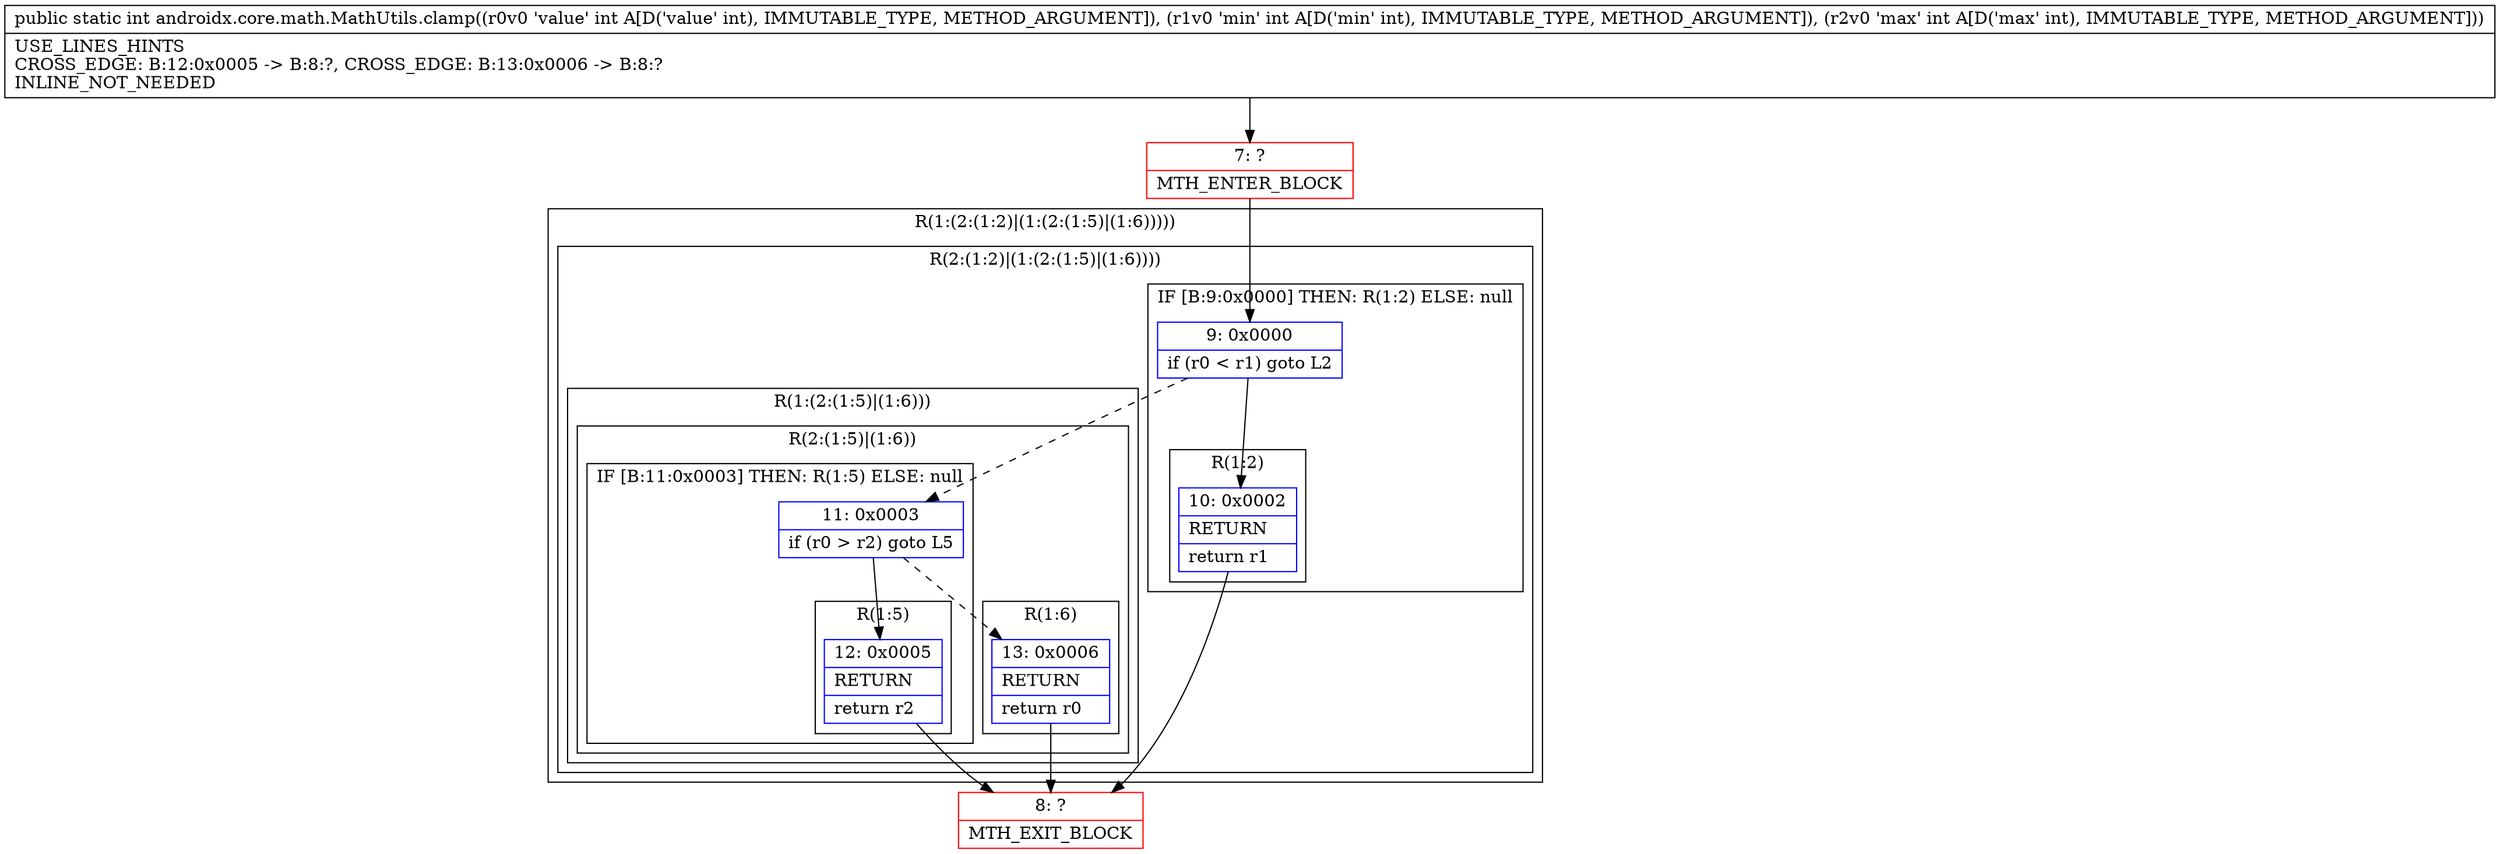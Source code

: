 digraph "CFG forandroidx.core.math.MathUtils.clamp(III)I" {
subgraph cluster_Region_647263976 {
label = "R(1:(2:(1:2)|(1:(2:(1:5)|(1:6)))))";
node [shape=record,color=blue];
subgraph cluster_Region_321501487 {
label = "R(2:(1:2)|(1:(2:(1:5)|(1:6))))";
node [shape=record,color=blue];
subgraph cluster_IfRegion_1187186583 {
label = "IF [B:9:0x0000] THEN: R(1:2) ELSE: null";
node [shape=record,color=blue];
Node_9 [shape=record,label="{9\:\ 0x0000|if (r0 \< r1) goto L2\l}"];
subgraph cluster_Region_140864945 {
label = "R(1:2)";
node [shape=record,color=blue];
Node_10 [shape=record,label="{10\:\ 0x0002|RETURN\l|return r1\l}"];
}
}
subgraph cluster_Region_230910307 {
label = "R(1:(2:(1:5)|(1:6)))";
node [shape=record,color=blue];
subgraph cluster_Region_1409108277 {
label = "R(2:(1:5)|(1:6))";
node [shape=record,color=blue];
subgraph cluster_IfRegion_232526690 {
label = "IF [B:11:0x0003] THEN: R(1:5) ELSE: null";
node [shape=record,color=blue];
Node_11 [shape=record,label="{11\:\ 0x0003|if (r0 \> r2) goto L5\l}"];
subgraph cluster_Region_779616141 {
label = "R(1:5)";
node [shape=record,color=blue];
Node_12 [shape=record,label="{12\:\ 0x0005|RETURN\l|return r2\l}"];
}
}
subgraph cluster_Region_954798929 {
label = "R(1:6)";
node [shape=record,color=blue];
Node_13 [shape=record,label="{13\:\ 0x0006|RETURN\l|return r0\l}"];
}
}
}
}
}
Node_7 [shape=record,color=red,label="{7\:\ ?|MTH_ENTER_BLOCK\l}"];
Node_8 [shape=record,color=red,label="{8\:\ ?|MTH_EXIT_BLOCK\l}"];
MethodNode[shape=record,label="{public static int androidx.core.math.MathUtils.clamp((r0v0 'value' int A[D('value' int), IMMUTABLE_TYPE, METHOD_ARGUMENT]), (r1v0 'min' int A[D('min' int), IMMUTABLE_TYPE, METHOD_ARGUMENT]), (r2v0 'max' int A[D('max' int), IMMUTABLE_TYPE, METHOD_ARGUMENT]))  | USE_LINES_HINTS\lCROSS_EDGE: B:12:0x0005 \-\> B:8:?, CROSS_EDGE: B:13:0x0006 \-\> B:8:?\lINLINE_NOT_NEEDED\l}"];
MethodNode -> Node_7;Node_9 -> Node_10;
Node_9 -> Node_11[style=dashed];
Node_10 -> Node_8;
Node_11 -> Node_12;
Node_11 -> Node_13[style=dashed];
Node_12 -> Node_8;
Node_13 -> Node_8;
Node_7 -> Node_9;
}


